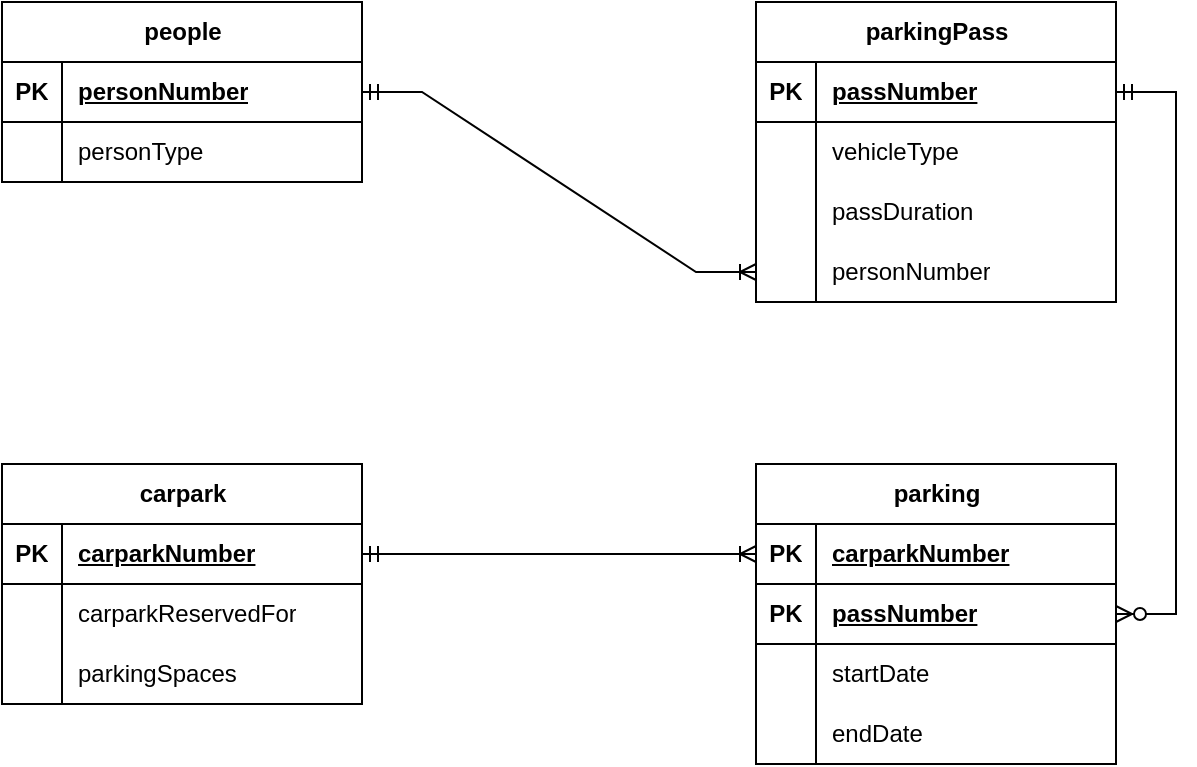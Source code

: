 <mxfile version="23.1.7" type="github">
  <diagram id="R2lEEEUBdFMjLlhIrx00" name="Page-1">
    <mxGraphModel dx="980" dy="726" grid="0" gridSize="10" guides="1" tooltips="1" connect="1" arrows="1" fold="1" page="1" pageScale="1" pageWidth="850" pageHeight="1100" math="0" shadow="0" extFonts="Permanent Marker^https://fonts.googleapis.com/css?family=Permanent+Marker">
      <root>
        <mxCell id="0" />
        <mxCell id="1" parent="0" />
        <mxCell id="TzG0-cGz3kP_P-5qz5av-20" value="people" style="shape=table;startSize=30;container=1;collapsible=1;childLayout=tableLayout;fixedRows=1;rowLines=0;fontStyle=1;align=center;resizeLast=1;html=1;" vertex="1" parent="1">
          <mxGeometry x="121" y="94" width="180" height="90" as="geometry" />
        </mxCell>
        <mxCell id="TzG0-cGz3kP_P-5qz5av-21" value="" style="shape=tableRow;horizontal=0;startSize=0;swimlaneHead=0;swimlaneBody=0;fillColor=none;collapsible=0;dropTarget=0;points=[[0,0.5],[1,0.5]];portConstraint=eastwest;top=0;left=0;right=0;bottom=1;" vertex="1" parent="TzG0-cGz3kP_P-5qz5av-20">
          <mxGeometry y="30" width="180" height="30" as="geometry" />
        </mxCell>
        <mxCell id="TzG0-cGz3kP_P-5qz5av-22" value="PK" style="shape=partialRectangle;connectable=0;fillColor=none;top=0;left=0;bottom=0;right=0;fontStyle=1;overflow=hidden;whiteSpace=wrap;html=1;" vertex="1" parent="TzG0-cGz3kP_P-5qz5av-21">
          <mxGeometry width="30" height="30" as="geometry">
            <mxRectangle width="30" height="30" as="alternateBounds" />
          </mxGeometry>
        </mxCell>
        <mxCell id="TzG0-cGz3kP_P-5qz5av-23" value="personNumber" style="shape=partialRectangle;connectable=0;fillColor=none;top=0;left=0;bottom=0;right=0;align=left;spacingLeft=6;fontStyle=5;overflow=hidden;whiteSpace=wrap;html=1;" vertex="1" parent="TzG0-cGz3kP_P-5qz5av-21">
          <mxGeometry x="30" width="150" height="30" as="geometry">
            <mxRectangle width="150" height="30" as="alternateBounds" />
          </mxGeometry>
        </mxCell>
        <mxCell id="TzG0-cGz3kP_P-5qz5av-24" value="" style="shape=tableRow;horizontal=0;startSize=0;swimlaneHead=0;swimlaneBody=0;fillColor=none;collapsible=0;dropTarget=0;points=[[0,0.5],[1,0.5]];portConstraint=eastwest;top=0;left=0;right=0;bottom=0;" vertex="1" parent="TzG0-cGz3kP_P-5qz5av-20">
          <mxGeometry y="60" width="180" height="30" as="geometry" />
        </mxCell>
        <mxCell id="TzG0-cGz3kP_P-5qz5av-25" value="" style="shape=partialRectangle;connectable=0;fillColor=none;top=0;left=0;bottom=0;right=0;editable=1;overflow=hidden;whiteSpace=wrap;html=1;" vertex="1" parent="TzG0-cGz3kP_P-5qz5av-24">
          <mxGeometry width="30" height="30" as="geometry">
            <mxRectangle width="30" height="30" as="alternateBounds" />
          </mxGeometry>
        </mxCell>
        <mxCell id="TzG0-cGz3kP_P-5qz5av-26" value="personType" style="shape=partialRectangle;connectable=0;fillColor=none;top=0;left=0;bottom=0;right=0;align=left;spacingLeft=6;overflow=hidden;whiteSpace=wrap;html=1;" vertex="1" parent="TzG0-cGz3kP_P-5qz5av-24">
          <mxGeometry x="30" width="150" height="30" as="geometry">
            <mxRectangle width="150" height="30" as="alternateBounds" />
          </mxGeometry>
        </mxCell>
        <mxCell id="TzG0-cGz3kP_P-5qz5av-33" value="parkingPass" style="shape=table;startSize=30;container=1;collapsible=1;childLayout=tableLayout;fixedRows=1;rowLines=0;fontStyle=1;align=center;resizeLast=1;html=1;" vertex="1" parent="1">
          <mxGeometry x="498" y="94" width="180" height="150" as="geometry" />
        </mxCell>
        <mxCell id="TzG0-cGz3kP_P-5qz5av-34" value="" style="shape=tableRow;horizontal=0;startSize=0;swimlaneHead=0;swimlaneBody=0;fillColor=none;collapsible=0;dropTarget=0;points=[[0,0.5],[1,0.5]];portConstraint=eastwest;top=0;left=0;right=0;bottom=1;" vertex="1" parent="TzG0-cGz3kP_P-5qz5av-33">
          <mxGeometry y="30" width="180" height="30" as="geometry" />
        </mxCell>
        <mxCell id="TzG0-cGz3kP_P-5qz5av-35" value="PK" style="shape=partialRectangle;connectable=0;fillColor=none;top=0;left=0;bottom=0;right=0;fontStyle=1;overflow=hidden;whiteSpace=wrap;html=1;" vertex="1" parent="TzG0-cGz3kP_P-5qz5av-34">
          <mxGeometry width="30" height="30" as="geometry">
            <mxRectangle width="30" height="30" as="alternateBounds" />
          </mxGeometry>
        </mxCell>
        <mxCell id="TzG0-cGz3kP_P-5qz5av-36" value="passNumber" style="shape=partialRectangle;connectable=0;fillColor=none;top=0;left=0;bottom=0;right=0;align=left;spacingLeft=6;fontStyle=5;overflow=hidden;whiteSpace=wrap;html=1;" vertex="1" parent="TzG0-cGz3kP_P-5qz5av-34">
          <mxGeometry x="30" width="150" height="30" as="geometry">
            <mxRectangle width="150" height="30" as="alternateBounds" />
          </mxGeometry>
        </mxCell>
        <mxCell id="TzG0-cGz3kP_P-5qz5av-37" value="" style="shape=tableRow;horizontal=0;startSize=0;swimlaneHead=0;swimlaneBody=0;fillColor=none;collapsible=0;dropTarget=0;points=[[0,0.5],[1,0.5]];portConstraint=eastwest;top=0;left=0;right=0;bottom=0;" vertex="1" parent="TzG0-cGz3kP_P-5qz5av-33">
          <mxGeometry y="60" width="180" height="30" as="geometry" />
        </mxCell>
        <mxCell id="TzG0-cGz3kP_P-5qz5av-38" value="" style="shape=partialRectangle;connectable=0;fillColor=none;top=0;left=0;bottom=0;right=0;editable=1;overflow=hidden;whiteSpace=wrap;html=1;" vertex="1" parent="TzG0-cGz3kP_P-5qz5av-37">
          <mxGeometry width="30" height="30" as="geometry">
            <mxRectangle width="30" height="30" as="alternateBounds" />
          </mxGeometry>
        </mxCell>
        <mxCell id="TzG0-cGz3kP_P-5qz5av-39" value="vehicleType" style="shape=partialRectangle;connectable=0;fillColor=none;top=0;left=0;bottom=0;right=0;align=left;spacingLeft=6;overflow=hidden;whiteSpace=wrap;html=1;" vertex="1" parent="TzG0-cGz3kP_P-5qz5av-37">
          <mxGeometry x="30" width="150" height="30" as="geometry">
            <mxRectangle width="150" height="30" as="alternateBounds" />
          </mxGeometry>
        </mxCell>
        <mxCell id="TzG0-cGz3kP_P-5qz5av-40" value="" style="shape=tableRow;horizontal=0;startSize=0;swimlaneHead=0;swimlaneBody=0;fillColor=none;collapsible=0;dropTarget=0;points=[[0,0.5],[1,0.5]];portConstraint=eastwest;top=0;left=0;right=0;bottom=0;" vertex="1" parent="TzG0-cGz3kP_P-5qz5av-33">
          <mxGeometry y="90" width="180" height="30" as="geometry" />
        </mxCell>
        <mxCell id="TzG0-cGz3kP_P-5qz5av-41" value="" style="shape=partialRectangle;connectable=0;fillColor=none;top=0;left=0;bottom=0;right=0;editable=1;overflow=hidden;whiteSpace=wrap;html=1;" vertex="1" parent="TzG0-cGz3kP_P-5qz5av-40">
          <mxGeometry width="30" height="30" as="geometry">
            <mxRectangle width="30" height="30" as="alternateBounds" />
          </mxGeometry>
        </mxCell>
        <mxCell id="TzG0-cGz3kP_P-5qz5av-42" value="passDuration" style="shape=partialRectangle;connectable=0;fillColor=none;top=0;left=0;bottom=0;right=0;align=left;spacingLeft=6;overflow=hidden;whiteSpace=wrap;html=1;" vertex="1" parent="TzG0-cGz3kP_P-5qz5av-40">
          <mxGeometry x="30" width="150" height="30" as="geometry">
            <mxRectangle width="150" height="30" as="alternateBounds" />
          </mxGeometry>
        </mxCell>
        <mxCell id="TzG0-cGz3kP_P-5qz5av-43" value="" style="shape=tableRow;horizontal=0;startSize=0;swimlaneHead=0;swimlaneBody=0;fillColor=none;collapsible=0;dropTarget=0;points=[[0,0.5],[1,0.5]];portConstraint=eastwest;top=0;left=0;right=0;bottom=0;" vertex="1" parent="TzG0-cGz3kP_P-5qz5av-33">
          <mxGeometry y="120" width="180" height="30" as="geometry" />
        </mxCell>
        <mxCell id="TzG0-cGz3kP_P-5qz5av-44" value="" style="shape=partialRectangle;connectable=0;fillColor=none;top=0;left=0;bottom=0;right=0;editable=1;overflow=hidden;whiteSpace=wrap;html=1;" vertex="1" parent="TzG0-cGz3kP_P-5qz5av-43">
          <mxGeometry width="30" height="30" as="geometry">
            <mxRectangle width="30" height="30" as="alternateBounds" />
          </mxGeometry>
        </mxCell>
        <mxCell id="TzG0-cGz3kP_P-5qz5av-45" value="personNumber" style="shape=partialRectangle;connectable=0;fillColor=none;top=0;left=0;bottom=0;right=0;align=left;spacingLeft=6;overflow=hidden;whiteSpace=wrap;html=1;" vertex="1" parent="TzG0-cGz3kP_P-5qz5av-43">
          <mxGeometry x="30" width="150" height="30" as="geometry">
            <mxRectangle width="150" height="30" as="alternateBounds" />
          </mxGeometry>
        </mxCell>
        <mxCell id="TzG0-cGz3kP_P-5qz5av-46" value="carpark" style="shape=table;startSize=30;container=1;collapsible=1;childLayout=tableLayout;fixedRows=1;rowLines=0;fontStyle=1;align=center;resizeLast=1;html=1;" vertex="1" parent="1">
          <mxGeometry x="121" y="325" width="180" height="120" as="geometry" />
        </mxCell>
        <mxCell id="TzG0-cGz3kP_P-5qz5av-47" value="" style="shape=tableRow;horizontal=0;startSize=0;swimlaneHead=0;swimlaneBody=0;fillColor=none;collapsible=0;dropTarget=0;points=[[0,0.5],[1,0.5]];portConstraint=eastwest;top=0;left=0;right=0;bottom=1;" vertex="1" parent="TzG0-cGz3kP_P-5qz5av-46">
          <mxGeometry y="30" width="180" height="30" as="geometry" />
        </mxCell>
        <mxCell id="TzG0-cGz3kP_P-5qz5av-48" value="PK" style="shape=partialRectangle;connectable=0;fillColor=none;top=0;left=0;bottom=0;right=0;fontStyle=1;overflow=hidden;whiteSpace=wrap;html=1;" vertex="1" parent="TzG0-cGz3kP_P-5qz5av-47">
          <mxGeometry width="30" height="30" as="geometry">
            <mxRectangle width="30" height="30" as="alternateBounds" />
          </mxGeometry>
        </mxCell>
        <mxCell id="TzG0-cGz3kP_P-5qz5av-49" value="carparkNumber" style="shape=partialRectangle;connectable=0;fillColor=none;top=0;left=0;bottom=0;right=0;align=left;spacingLeft=6;fontStyle=5;overflow=hidden;whiteSpace=wrap;html=1;" vertex="1" parent="TzG0-cGz3kP_P-5qz5av-47">
          <mxGeometry x="30" width="150" height="30" as="geometry">
            <mxRectangle width="150" height="30" as="alternateBounds" />
          </mxGeometry>
        </mxCell>
        <mxCell id="TzG0-cGz3kP_P-5qz5av-50" value="" style="shape=tableRow;horizontal=0;startSize=0;swimlaneHead=0;swimlaneBody=0;fillColor=none;collapsible=0;dropTarget=0;points=[[0,0.5],[1,0.5]];portConstraint=eastwest;top=0;left=0;right=0;bottom=0;" vertex="1" parent="TzG0-cGz3kP_P-5qz5av-46">
          <mxGeometry y="60" width="180" height="30" as="geometry" />
        </mxCell>
        <mxCell id="TzG0-cGz3kP_P-5qz5av-51" value="" style="shape=partialRectangle;connectable=0;fillColor=none;top=0;left=0;bottom=0;right=0;editable=1;overflow=hidden;whiteSpace=wrap;html=1;" vertex="1" parent="TzG0-cGz3kP_P-5qz5av-50">
          <mxGeometry width="30" height="30" as="geometry">
            <mxRectangle width="30" height="30" as="alternateBounds" />
          </mxGeometry>
        </mxCell>
        <mxCell id="TzG0-cGz3kP_P-5qz5av-52" value="carparkReservedFor" style="shape=partialRectangle;connectable=0;fillColor=none;top=0;left=0;bottom=0;right=0;align=left;spacingLeft=6;overflow=hidden;whiteSpace=wrap;html=1;" vertex="1" parent="TzG0-cGz3kP_P-5qz5av-50">
          <mxGeometry x="30" width="150" height="30" as="geometry">
            <mxRectangle width="150" height="30" as="alternateBounds" />
          </mxGeometry>
        </mxCell>
        <mxCell id="TzG0-cGz3kP_P-5qz5av-53" value="" style="shape=tableRow;horizontal=0;startSize=0;swimlaneHead=0;swimlaneBody=0;fillColor=none;collapsible=0;dropTarget=0;points=[[0,0.5],[1,0.5]];portConstraint=eastwest;top=0;left=0;right=0;bottom=0;" vertex="1" parent="TzG0-cGz3kP_P-5qz5av-46">
          <mxGeometry y="90" width="180" height="30" as="geometry" />
        </mxCell>
        <mxCell id="TzG0-cGz3kP_P-5qz5av-54" value="" style="shape=partialRectangle;connectable=0;fillColor=none;top=0;left=0;bottom=0;right=0;editable=1;overflow=hidden;whiteSpace=wrap;html=1;" vertex="1" parent="TzG0-cGz3kP_P-5qz5av-53">
          <mxGeometry width="30" height="30" as="geometry">
            <mxRectangle width="30" height="30" as="alternateBounds" />
          </mxGeometry>
        </mxCell>
        <mxCell id="TzG0-cGz3kP_P-5qz5av-55" value="parkingSpaces" style="shape=partialRectangle;connectable=0;fillColor=none;top=0;left=0;bottom=0;right=0;align=left;spacingLeft=6;overflow=hidden;whiteSpace=wrap;html=1;" vertex="1" parent="TzG0-cGz3kP_P-5qz5av-53">
          <mxGeometry x="30" width="150" height="30" as="geometry">
            <mxRectangle width="150" height="30" as="alternateBounds" />
          </mxGeometry>
        </mxCell>
        <mxCell id="TzG0-cGz3kP_P-5qz5av-65" value="parking" style="shape=table;startSize=30;container=1;collapsible=1;childLayout=tableLayout;fixedRows=1;rowLines=0;fontStyle=1;align=center;resizeLast=1;html=1;" vertex="1" parent="1">
          <mxGeometry x="498" y="325" width="180" height="150" as="geometry" />
        </mxCell>
        <mxCell id="TzG0-cGz3kP_P-5qz5av-66" value="" style="shape=tableRow;horizontal=0;startSize=0;swimlaneHead=0;swimlaneBody=0;fillColor=none;collapsible=0;dropTarget=0;points=[[0,0.5],[1,0.5]];portConstraint=eastwest;top=0;left=0;right=0;bottom=1;" vertex="1" parent="TzG0-cGz3kP_P-5qz5av-65">
          <mxGeometry y="30" width="180" height="30" as="geometry" />
        </mxCell>
        <mxCell id="TzG0-cGz3kP_P-5qz5av-67" value="PK" style="shape=partialRectangle;connectable=0;fillColor=none;top=0;left=0;bottom=0;right=0;fontStyle=1;overflow=hidden;whiteSpace=wrap;html=1;" vertex="1" parent="TzG0-cGz3kP_P-5qz5av-66">
          <mxGeometry width="30" height="30" as="geometry">
            <mxRectangle width="30" height="30" as="alternateBounds" />
          </mxGeometry>
        </mxCell>
        <mxCell id="TzG0-cGz3kP_P-5qz5av-68" value="carparkNumber" style="shape=partialRectangle;connectable=0;fillColor=none;top=0;left=0;bottom=0;right=0;align=left;spacingLeft=6;fontStyle=5;overflow=hidden;whiteSpace=wrap;html=1;" vertex="1" parent="TzG0-cGz3kP_P-5qz5av-66">
          <mxGeometry x="30" width="150" height="30" as="geometry">
            <mxRectangle width="150" height="30" as="alternateBounds" />
          </mxGeometry>
        </mxCell>
        <mxCell id="TzG0-cGz3kP_P-5qz5av-78" value="" style="shape=tableRow;horizontal=0;startSize=0;swimlaneHead=0;swimlaneBody=0;fillColor=none;collapsible=0;dropTarget=0;points=[[0,0.5],[1,0.5]];portConstraint=eastwest;top=0;left=0;right=0;bottom=1;" vertex="1" parent="TzG0-cGz3kP_P-5qz5av-65">
          <mxGeometry y="60" width="180" height="30" as="geometry" />
        </mxCell>
        <mxCell id="TzG0-cGz3kP_P-5qz5av-79" value="PK" style="shape=partialRectangle;connectable=0;fillColor=none;top=0;left=0;bottom=0;right=0;fontStyle=1;overflow=hidden;whiteSpace=wrap;html=1;" vertex="1" parent="TzG0-cGz3kP_P-5qz5av-78">
          <mxGeometry width="30" height="30" as="geometry">
            <mxRectangle width="30" height="30" as="alternateBounds" />
          </mxGeometry>
        </mxCell>
        <mxCell id="TzG0-cGz3kP_P-5qz5av-80" value="passNumber" style="shape=partialRectangle;connectable=0;fillColor=none;top=0;left=0;bottom=0;right=0;align=left;spacingLeft=6;fontStyle=5;overflow=hidden;whiteSpace=wrap;html=1;" vertex="1" parent="TzG0-cGz3kP_P-5qz5av-78">
          <mxGeometry x="30" width="150" height="30" as="geometry">
            <mxRectangle width="150" height="30" as="alternateBounds" />
          </mxGeometry>
        </mxCell>
        <mxCell id="TzG0-cGz3kP_P-5qz5av-69" value="" style="shape=tableRow;horizontal=0;startSize=0;swimlaneHead=0;swimlaneBody=0;fillColor=none;collapsible=0;dropTarget=0;points=[[0,0.5],[1,0.5]];portConstraint=eastwest;top=0;left=0;right=0;bottom=0;" vertex="1" parent="TzG0-cGz3kP_P-5qz5av-65">
          <mxGeometry y="90" width="180" height="30" as="geometry" />
        </mxCell>
        <mxCell id="TzG0-cGz3kP_P-5qz5av-70" value="" style="shape=partialRectangle;connectable=0;fillColor=none;top=0;left=0;bottom=0;right=0;editable=1;overflow=hidden;whiteSpace=wrap;html=1;" vertex="1" parent="TzG0-cGz3kP_P-5qz5av-69">
          <mxGeometry width="30" height="30" as="geometry">
            <mxRectangle width="30" height="30" as="alternateBounds" />
          </mxGeometry>
        </mxCell>
        <mxCell id="TzG0-cGz3kP_P-5qz5av-71" value="startDate" style="shape=partialRectangle;connectable=0;fillColor=none;top=0;left=0;bottom=0;right=0;align=left;spacingLeft=6;overflow=hidden;whiteSpace=wrap;html=1;" vertex="1" parent="TzG0-cGz3kP_P-5qz5av-69">
          <mxGeometry x="30" width="150" height="30" as="geometry">
            <mxRectangle width="150" height="30" as="alternateBounds" />
          </mxGeometry>
        </mxCell>
        <mxCell id="TzG0-cGz3kP_P-5qz5av-72" value="" style="shape=tableRow;horizontal=0;startSize=0;swimlaneHead=0;swimlaneBody=0;fillColor=none;collapsible=0;dropTarget=0;points=[[0,0.5],[1,0.5]];portConstraint=eastwest;top=0;left=0;right=0;bottom=0;" vertex="1" parent="TzG0-cGz3kP_P-5qz5av-65">
          <mxGeometry y="120" width="180" height="30" as="geometry" />
        </mxCell>
        <mxCell id="TzG0-cGz3kP_P-5qz5av-73" value="" style="shape=partialRectangle;connectable=0;fillColor=none;top=0;left=0;bottom=0;right=0;editable=1;overflow=hidden;whiteSpace=wrap;html=1;" vertex="1" parent="TzG0-cGz3kP_P-5qz5av-72">
          <mxGeometry width="30" height="30" as="geometry">
            <mxRectangle width="30" height="30" as="alternateBounds" />
          </mxGeometry>
        </mxCell>
        <mxCell id="TzG0-cGz3kP_P-5qz5av-74" value="endDate" style="shape=partialRectangle;connectable=0;fillColor=none;top=0;left=0;bottom=0;right=0;align=left;spacingLeft=6;overflow=hidden;whiteSpace=wrap;html=1;" vertex="1" parent="TzG0-cGz3kP_P-5qz5av-72">
          <mxGeometry x="30" width="150" height="30" as="geometry">
            <mxRectangle width="150" height="30" as="alternateBounds" />
          </mxGeometry>
        </mxCell>
        <mxCell id="TzG0-cGz3kP_P-5qz5av-81" value="" style="edgeStyle=entityRelationEdgeStyle;fontSize=12;html=1;endArrow=ERoneToMany;startArrow=ERmandOne;rounded=0;exitX=1;exitY=0.5;exitDx=0;exitDy=0;entryX=0;entryY=0.5;entryDx=0;entryDy=0;" edge="1" parent="1" source="TzG0-cGz3kP_P-5qz5av-47" target="TzG0-cGz3kP_P-5qz5av-66">
          <mxGeometry width="100" height="100" relative="1" as="geometry">
            <mxPoint x="348" y="311" as="sourcePoint" />
            <mxPoint x="448" y="211" as="targetPoint" />
            <Array as="points">
              <mxPoint x="314" y="380" />
              <mxPoint x="338" y="219" />
              <mxPoint x="367" y="364" />
            </Array>
          </mxGeometry>
        </mxCell>
        <mxCell id="TzG0-cGz3kP_P-5qz5av-82" value="" style="edgeStyle=entityRelationEdgeStyle;fontSize=12;html=1;endArrow=ERoneToMany;startArrow=ERmandOne;rounded=0;exitX=1;exitY=0.5;exitDx=0;exitDy=0;entryX=0;entryY=0.5;entryDx=0;entryDy=0;" edge="1" parent="1" source="TzG0-cGz3kP_P-5qz5av-21" target="TzG0-cGz3kP_P-5qz5av-43">
          <mxGeometry width="100" height="100" relative="1" as="geometry">
            <mxPoint x="311" y="380" as="sourcePoint" />
            <mxPoint x="508" y="380" as="targetPoint" />
            <Array as="points">
              <mxPoint x="324" y="390" />
              <mxPoint x="348" y="229" />
              <mxPoint x="377" y="374" />
            </Array>
          </mxGeometry>
        </mxCell>
        <mxCell id="TzG0-cGz3kP_P-5qz5av-83" value="" style="edgeStyle=entityRelationEdgeStyle;fontSize=12;html=1;endArrow=ERzeroToMany;startArrow=ERmandOne;rounded=0;exitX=1;exitY=0.5;exitDx=0;exitDy=0;entryX=1;entryY=0.5;entryDx=0;entryDy=0;" edge="1" parent="1" source="TzG0-cGz3kP_P-5qz5av-34" target="TzG0-cGz3kP_P-5qz5av-78">
          <mxGeometry width="100" height="100" relative="1" as="geometry">
            <mxPoint x="709" y="313" as="sourcePoint" />
            <mxPoint x="809" y="213" as="targetPoint" />
          </mxGeometry>
        </mxCell>
      </root>
    </mxGraphModel>
  </diagram>
</mxfile>
